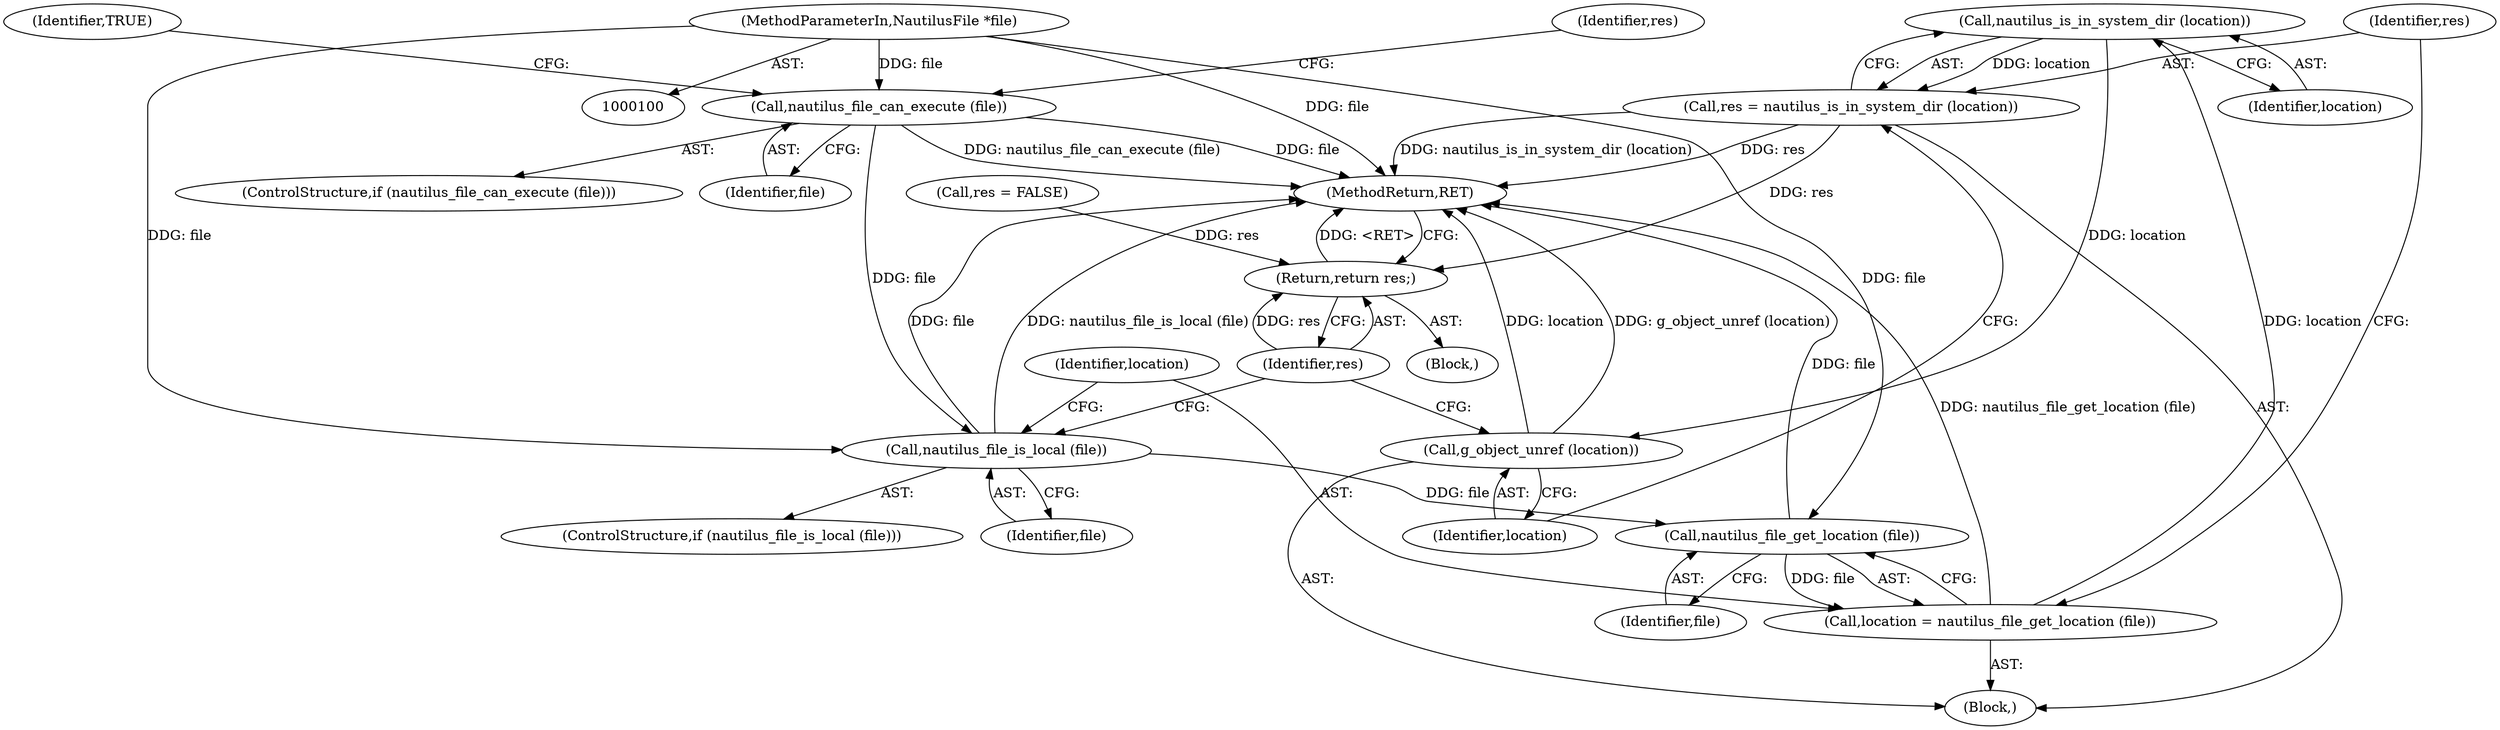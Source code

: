 digraph "1_nautilus_1630f53481f445ada0a455e9979236d31a8d3bb0@API" {
"1000131" [label="(Call,nautilus_is_in_system_dir (location))"];
"1000125" [label="(Call,location = nautilus_file_get_location (file))"];
"1000127" [label="(Call,nautilus_file_get_location (file))"];
"1000122" [label="(Call,nautilus_file_is_local (file))"];
"1000113" [label="(Call,nautilus_file_can_execute (file))"];
"1000101" [label="(MethodParameterIn,NautilusFile *file)"];
"1000129" [label="(Call,res = nautilus_is_in_system_dir (location))"];
"1000135" [label="(Return,return res;)"];
"1000133" [label="(Call,g_object_unref (location))"];
"1000123" [label="(Identifier,file)"];
"1000127" [label="(Call,nautilus_file_get_location (file))"];
"1000112" [label="(ControlStructure,if (nautilus_file_can_execute (file)))"];
"1000136" [label="(Identifier,res)"];
"1000121" [label="(ControlStructure,if (nautilus_file_is_local (file)))"];
"1000129" [label="(Call,res = nautilus_is_in_system_dir (location))"];
"1000126" [label="(Identifier,location)"];
"1000114" [label="(Identifier,file)"];
"1000124" [label="(Block,)"];
"1000125" [label="(Call,location = nautilus_file_get_location (file))"];
"1000101" [label="(MethodParameterIn,NautilusFile *file)"];
"1000113" [label="(Call,nautilus_file_can_execute (file))"];
"1000133" [label="(Call,g_object_unref (location))"];
"1000137" [label="(MethodReturn,RET)"];
"1000117" [label="(Identifier,TRUE)"];
"1000119" [label="(Identifier,res)"];
"1000134" [label="(Identifier,location)"];
"1000128" [label="(Identifier,file)"];
"1000135" [label="(Return,return res;)"];
"1000118" [label="(Call,res = FALSE)"];
"1000122" [label="(Call,nautilus_file_is_local (file))"];
"1000132" [label="(Identifier,location)"];
"1000130" [label="(Identifier,res)"];
"1000103" [label="(Block,)"];
"1000131" [label="(Call,nautilus_is_in_system_dir (location))"];
"1000131" -> "1000129"  [label="AST: "];
"1000131" -> "1000132"  [label="CFG: "];
"1000132" -> "1000131"  [label="AST: "];
"1000129" -> "1000131"  [label="CFG: "];
"1000131" -> "1000129"  [label="DDG: location"];
"1000125" -> "1000131"  [label="DDG: location"];
"1000131" -> "1000133"  [label="DDG: location"];
"1000125" -> "1000124"  [label="AST: "];
"1000125" -> "1000127"  [label="CFG: "];
"1000126" -> "1000125"  [label="AST: "];
"1000127" -> "1000125"  [label="AST: "];
"1000130" -> "1000125"  [label="CFG: "];
"1000125" -> "1000137"  [label="DDG: nautilus_file_get_location (file)"];
"1000127" -> "1000125"  [label="DDG: file"];
"1000127" -> "1000128"  [label="CFG: "];
"1000128" -> "1000127"  [label="AST: "];
"1000127" -> "1000137"  [label="DDG: file"];
"1000122" -> "1000127"  [label="DDG: file"];
"1000101" -> "1000127"  [label="DDG: file"];
"1000122" -> "1000121"  [label="AST: "];
"1000122" -> "1000123"  [label="CFG: "];
"1000123" -> "1000122"  [label="AST: "];
"1000126" -> "1000122"  [label="CFG: "];
"1000136" -> "1000122"  [label="CFG: "];
"1000122" -> "1000137"  [label="DDG: file"];
"1000122" -> "1000137"  [label="DDG: nautilus_file_is_local (file)"];
"1000113" -> "1000122"  [label="DDG: file"];
"1000101" -> "1000122"  [label="DDG: file"];
"1000113" -> "1000112"  [label="AST: "];
"1000113" -> "1000114"  [label="CFG: "];
"1000114" -> "1000113"  [label="AST: "];
"1000117" -> "1000113"  [label="CFG: "];
"1000119" -> "1000113"  [label="CFG: "];
"1000113" -> "1000137"  [label="DDG: file"];
"1000113" -> "1000137"  [label="DDG: nautilus_file_can_execute (file)"];
"1000101" -> "1000113"  [label="DDG: file"];
"1000101" -> "1000100"  [label="AST: "];
"1000101" -> "1000137"  [label="DDG: file"];
"1000129" -> "1000124"  [label="AST: "];
"1000130" -> "1000129"  [label="AST: "];
"1000134" -> "1000129"  [label="CFG: "];
"1000129" -> "1000137"  [label="DDG: res"];
"1000129" -> "1000137"  [label="DDG: nautilus_is_in_system_dir (location)"];
"1000129" -> "1000135"  [label="DDG: res"];
"1000135" -> "1000103"  [label="AST: "];
"1000135" -> "1000136"  [label="CFG: "];
"1000136" -> "1000135"  [label="AST: "];
"1000137" -> "1000135"  [label="CFG: "];
"1000135" -> "1000137"  [label="DDG: <RET>"];
"1000136" -> "1000135"  [label="DDG: res"];
"1000118" -> "1000135"  [label="DDG: res"];
"1000133" -> "1000124"  [label="AST: "];
"1000133" -> "1000134"  [label="CFG: "];
"1000134" -> "1000133"  [label="AST: "];
"1000136" -> "1000133"  [label="CFG: "];
"1000133" -> "1000137"  [label="DDG: location"];
"1000133" -> "1000137"  [label="DDG: g_object_unref (location)"];
}
